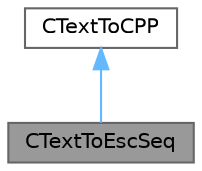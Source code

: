 digraph "CTextToEscSeq"
{
 // LATEX_PDF_SIZE
  bgcolor="transparent";
  edge [fontname=Helvetica,fontsize=10,labelfontname=Helvetica,labelfontsize=10];
  node [fontname=Helvetica,fontsize=10,shape=box,height=0.2,width=0.4];
  Node1 [id="Node000001",label="CTextToEscSeq",height=0.2,width=0.4,color="gray40", fillcolor="grey60", style="filled", fontcolor="black",tooltip="A class that converts text to escape sequences."];
  Node2 -> Node1 [id="edge1_Node000001_Node000002",dir="back",color="steelblue1",style="solid",tooltip=" "];
  Node2 [id="Node000002",label="CTextToCPP",height=0.2,width=0.4,color="gray40", fillcolor="white", style="filled",URL="$class_c_text_to_c_p_p.html",tooltip="Base class for data management."];
}
